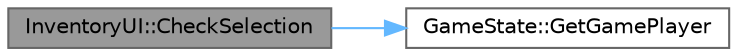 digraph "InventoryUI::CheckSelection"
{
 // LATEX_PDF_SIZE
  bgcolor="transparent";
  edge [fontname=Helvetica,fontsize=10,labelfontname=Helvetica,labelfontsize=10];
  node [fontname=Helvetica,fontsize=10,shape=box,height=0.2,width=0.4];
  rankdir="LR";
  Node1 [id="Node000001",label="InventoryUI::CheckSelection",height=0.2,width=0.4,color="gray40", fillcolor="grey60", style="filled", fontcolor="black",tooltip="Checks the selected item in the inventory UI."];
  Node1 -> Node2 [id="edge2_Node000001_Node000002",color="steelblue1",style="solid",tooltip=" "];
  Node2 [id="Node000002",label="GameState::GetGamePlayer",height=0.2,width=0.4,color="grey40", fillcolor="white", style="filled",URL="$class_game_state.html#ae9cbe002761ccccece4ff619af1aea05",tooltip=" "];
}
